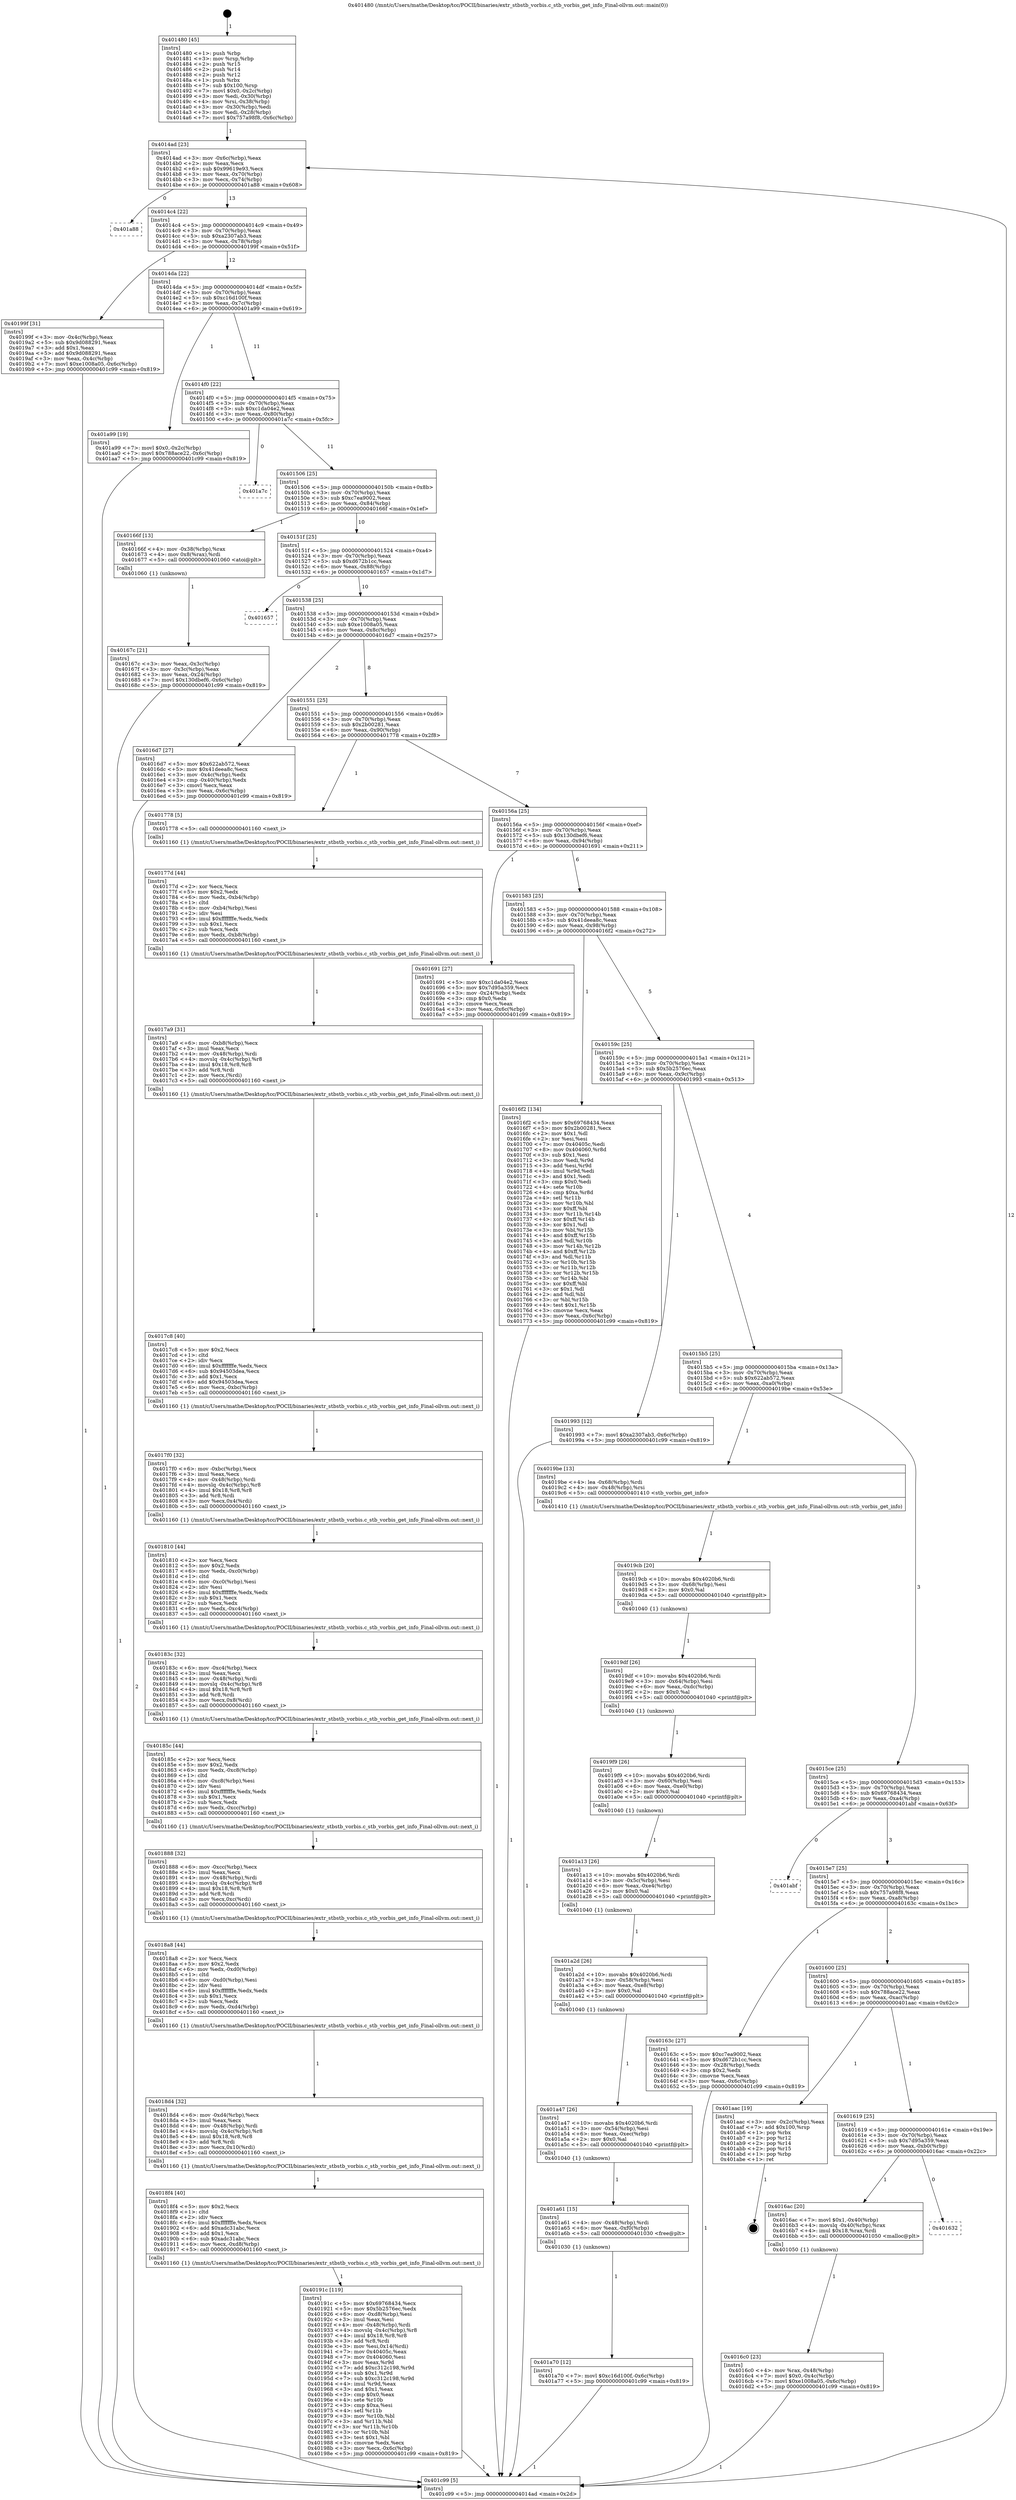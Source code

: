 digraph "0x401480" {
  label = "0x401480 (/mnt/c/Users/mathe/Desktop/tcc/POCII/binaries/extr_stbstb_vorbis.c_stb_vorbis_get_info_Final-ollvm.out::main(0))"
  labelloc = "t"
  node[shape=record]

  Entry [label="",width=0.3,height=0.3,shape=circle,fillcolor=black,style=filled]
  "0x4014ad" [label="{
     0x4014ad [23]\l
     | [instrs]\l
     &nbsp;&nbsp;0x4014ad \<+3\>: mov -0x6c(%rbp),%eax\l
     &nbsp;&nbsp;0x4014b0 \<+2\>: mov %eax,%ecx\l
     &nbsp;&nbsp;0x4014b2 \<+6\>: sub $0x99619e93,%ecx\l
     &nbsp;&nbsp;0x4014b8 \<+3\>: mov %eax,-0x70(%rbp)\l
     &nbsp;&nbsp;0x4014bb \<+3\>: mov %ecx,-0x74(%rbp)\l
     &nbsp;&nbsp;0x4014be \<+6\>: je 0000000000401a88 \<main+0x608\>\l
  }"]
  "0x401a88" [label="{
     0x401a88\l
  }", style=dashed]
  "0x4014c4" [label="{
     0x4014c4 [22]\l
     | [instrs]\l
     &nbsp;&nbsp;0x4014c4 \<+5\>: jmp 00000000004014c9 \<main+0x49\>\l
     &nbsp;&nbsp;0x4014c9 \<+3\>: mov -0x70(%rbp),%eax\l
     &nbsp;&nbsp;0x4014cc \<+5\>: sub $0xa2307ab3,%eax\l
     &nbsp;&nbsp;0x4014d1 \<+3\>: mov %eax,-0x78(%rbp)\l
     &nbsp;&nbsp;0x4014d4 \<+6\>: je 000000000040199f \<main+0x51f\>\l
  }"]
  Exit [label="",width=0.3,height=0.3,shape=circle,fillcolor=black,style=filled,peripheries=2]
  "0x40199f" [label="{
     0x40199f [31]\l
     | [instrs]\l
     &nbsp;&nbsp;0x40199f \<+3\>: mov -0x4c(%rbp),%eax\l
     &nbsp;&nbsp;0x4019a2 \<+5\>: sub $0x9d088291,%eax\l
     &nbsp;&nbsp;0x4019a7 \<+3\>: add $0x1,%eax\l
     &nbsp;&nbsp;0x4019aa \<+5\>: add $0x9d088291,%eax\l
     &nbsp;&nbsp;0x4019af \<+3\>: mov %eax,-0x4c(%rbp)\l
     &nbsp;&nbsp;0x4019b2 \<+7\>: movl $0xe1008a05,-0x6c(%rbp)\l
     &nbsp;&nbsp;0x4019b9 \<+5\>: jmp 0000000000401c99 \<main+0x819\>\l
  }"]
  "0x4014da" [label="{
     0x4014da [22]\l
     | [instrs]\l
     &nbsp;&nbsp;0x4014da \<+5\>: jmp 00000000004014df \<main+0x5f\>\l
     &nbsp;&nbsp;0x4014df \<+3\>: mov -0x70(%rbp),%eax\l
     &nbsp;&nbsp;0x4014e2 \<+5\>: sub $0xc16d100f,%eax\l
     &nbsp;&nbsp;0x4014e7 \<+3\>: mov %eax,-0x7c(%rbp)\l
     &nbsp;&nbsp;0x4014ea \<+6\>: je 0000000000401a99 \<main+0x619\>\l
  }"]
  "0x401a70" [label="{
     0x401a70 [12]\l
     | [instrs]\l
     &nbsp;&nbsp;0x401a70 \<+7\>: movl $0xc16d100f,-0x6c(%rbp)\l
     &nbsp;&nbsp;0x401a77 \<+5\>: jmp 0000000000401c99 \<main+0x819\>\l
  }"]
  "0x401a99" [label="{
     0x401a99 [19]\l
     | [instrs]\l
     &nbsp;&nbsp;0x401a99 \<+7\>: movl $0x0,-0x2c(%rbp)\l
     &nbsp;&nbsp;0x401aa0 \<+7\>: movl $0x788ace22,-0x6c(%rbp)\l
     &nbsp;&nbsp;0x401aa7 \<+5\>: jmp 0000000000401c99 \<main+0x819\>\l
  }"]
  "0x4014f0" [label="{
     0x4014f0 [22]\l
     | [instrs]\l
     &nbsp;&nbsp;0x4014f0 \<+5\>: jmp 00000000004014f5 \<main+0x75\>\l
     &nbsp;&nbsp;0x4014f5 \<+3\>: mov -0x70(%rbp),%eax\l
     &nbsp;&nbsp;0x4014f8 \<+5\>: sub $0xc1da04e2,%eax\l
     &nbsp;&nbsp;0x4014fd \<+3\>: mov %eax,-0x80(%rbp)\l
     &nbsp;&nbsp;0x401500 \<+6\>: je 0000000000401a7c \<main+0x5fc\>\l
  }"]
  "0x401a61" [label="{
     0x401a61 [15]\l
     | [instrs]\l
     &nbsp;&nbsp;0x401a61 \<+4\>: mov -0x48(%rbp),%rdi\l
     &nbsp;&nbsp;0x401a65 \<+6\>: mov %eax,-0xf0(%rbp)\l
     &nbsp;&nbsp;0x401a6b \<+5\>: call 0000000000401030 \<free@plt\>\l
     | [calls]\l
     &nbsp;&nbsp;0x401030 \{1\} (unknown)\l
  }"]
  "0x401a7c" [label="{
     0x401a7c\l
  }", style=dashed]
  "0x401506" [label="{
     0x401506 [25]\l
     | [instrs]\l
     &nbsp;&nbsp;0x401506 \<+5\>: jmp 000000000040150b \<main+0x8b\>\l
     &nbsp;&nbsp;0x40150b \<+3\>: mov -0x70(%rbp),%eax\l
     &nbsp;&nbsp;0x40150e \<+5\>: sub $0xc7ea9002,%eax\l
     &nbsp;&nbsp;0x401513 \<+6\>: mov %eax,-0x84(%rbp)\l
     &nbsp;&nbsp;0x401519 \<+6\>: je 000000000040166f \<main+0x1ef\>\l
  }"]
  "0x401a47" [label="{
     0x401a47 [26]\l
     | [instrs]\l
     &nbsp;&nbsp;0x401a47 \<+10\>: movabs $0x4020b6,%rdi\l
     &nbsp;&nbsp;0x401a51 \<+3\>: mov -0x54(%rbp),%esi\l
     &nbsp;&nbsp;0x401a54 \<+6\>: mov %eax,-0xec(%rbp)\l
     &nbsp;&nbsp;0x401a5a \<+2\>: mov $0x0,%al\l
     &nbsp;&nbsp;0x401a5c \<+5\>: call 0000000000401040 \<printf@plt\>\l
     | [calls]\l
     &nbsp;&nbsp;0x401040 \{1\} (unknown)\l
  }"]
  "0x40166f" [label="{
     0x40166f [13]\l
     | [instrs]\l
     &nbsp;&nbsp;0x40166f \<+4\>: mov -0x38(%rbp),%rax\l
     &nbsp;&nbsp;0x401673 \<+4\>: mov 0x8(%rax),%rdi\l
     &nbsp;&nbsp;0x401677 \<+5\>: call 0000000000401060 \<atoi@plt\>\l
     | [calls]\l
     &nbsp;&nbsp;0x401060 \{1\} (unknown)\l
  }"]
  "0x40151f" [label="{
     0x40151f [25]\l
     | [instrs]\l
     &nbsp;&nbsp;0x40151f \<+5\>: jmp 0000000000401524 \<main+0xa4\>\l
     &nbsp;&nbsp;0x401524 \<+3\>: mov -0x70(%rbp),%eax\l
     &nbsp;&nbsp;0x401527 \<+5\>: sub $0xd672b1cc,%eax\l
     &nbsp;&nbsp;0x40152c \<+6\>: mov %eax,-0x88(%rbp)\l
     &nbsp;&nbsp;0x401532 \<+6\>: je 0000000000401657 \<main+0x1d7\>\l
  }"]
  "0x401a2d" [label="{
     0x401a2d [26]\l
     | [instrs]\l
     &nbsp;&nbsp;0x401a2d \<+10\>: movabs $0x4020b6,%rdi\l
     &nbsp;&nbsp;0x401a37 \<+3\>: mov -0x58(%rbp),%esi\l
     &nbsp;&nbsp;0x401a3a \<+6\>: mov %eax,-0xe8(%rbp)\l
     &nbsp;&nbsp;0x401a40 \<+2\>: mov $0x0,%al\l
     &nbsp;&nbsp;0x401a42 \<+5\>: call 0000000000401040 \<printf@plt\>\l
     | [calls]\l
     &nbsp;&nbsp;0x401040 \{1\} (unknown)\l
  }"]
  "0x401657" [label="{
     0x401657\l
  }", style=dashed]
  "0x401538" [label="{
     0x401538 [25]\l
     | [instrs]\l
     &nbsp;&nbsp;0x401538 \<+5\>: jmp 000000000040153d \<main+0xbd\>\l
     &nbsp;&nbsp;0x40153d \<+3\>: mov -0x70(%rbp),%eax\l
     &nbsp;&nbsp;0x401540 \<+5\>: sub $0xe1008a05,%eax\l
     &nbsp;&nbsp;0x401545 \<+6\>: mov %eax,-0x8c(%rbp)\l
     &nbsp;&nbsp;0x40154b \<+6\>: je 00000000004016d7 \<main+0x257\>\l
  }"]
  "0x401a13" [label="{
     0x401a13 [26]\l
     | [instrs]\l
     &nbsp;&nbsp;0x401a13 \<+10\>: movabs $0x4020b6,%rdi\l
     &nbsp;&nbsp;0x401a1d \<+3\>: mov -0x5c(%rbp),%esi\l
     &nbsp;&nbsp;0x401a20 \<+6\>: mov %eax,-0xe4(%rbp)\l
     &nbsp;&nbsp;0x401a26 \<+2\>: mov $0x0,%al\l
     &nbsp;&nbsp;0x401a28 \<+5\>: call 0000000000401040 \<printf@plt\>\l
     | [calls]\l
     &nbsp;&nbsp;0x401040 \{1\} (unknown)\l
  }"]
  "0x4016d7" [label="{
     0x4016d7 [27]\l
     | [instrs]\l
     &nbsp;&nbsp;0x4016d7 \<+5\>: mov $0x622ab572,%eax\l
     &nbsp;&nbsp;0x4016dc \<+5\>: mov $0x41deea8c,%ecx\l
     &nbsp;&nbsp;0x4016e1 \<+3\>: mov -0x4c(%rbp),%edx\l
     &nbsp;&nbsp;0x4016e4 \<+3\>: cmp -0x40(%rbp),%edx\l
     &nbsp;&nbsp;0x4016e7 \<+3\>: cmovl %ecx,%eax\l
     &nbsp;&nbsp;0x4016ea \<+3\>: mov %eax,-0x6c(%rbp)\l
     &nbsp;&nbsp;0x4016ed \<+5\>: jmp 0000000000401c99 \<main+0x819\>\l
  }"]
  "0x401551" [label="{
     0x401551 [25]\l
     | [instrs]\l
     &nbsp;&nbsp;0x401551 \<+5\>: jmp 0000000000401556 \<main+0xd6\>\l
     &nbsp;&nbsp;0x401556 \<+3\>: mov -0x70(%rbp),%eax\l
     &nbsp;&nbsp;0x401559 \<+5\>: sub $0x2b00281,%eax\l
     &nbsp;&nbsp;0x40155e \<+6\>: mov %eax,-0x90(%rbp)\l
     &nbsp;&nbsp;0x401564 \<+6\>: je 0000000000401778 \<main+0x2f8\>\l
  }"]
  "0x4019f9" [label="{
     0x4019f9 [26]\l
     | [instrs]\l
     &nbsp;&nbsp;0x4019f9 \<+10\>: movabs $0x4020b6,%rdi\l
     &nbsp;&nbsp;0x401a03 \<+3\>: mov -0x60(%rbp),%esi\l
     &nbsp;&nbsp;0x401a06 \<+6\>: mov %eax,-0xe0(%rbp)\l
     &nbsp;&nbsp;0x401a0c \<+2\>: mov $0x0,%al\l
     &nbsp;&nbsp;0x401a0e \<+5\>: call 0000000000401040 \<printf@plt\>\l
     | [calls]\l
     &nbsp;&nbsp;0x401040 \{1\} (unknown)\l
  }"]
  "0x401778" [label="{
     0x401778 [5]\l
     | [instrs]\l
     &nbsp;&nbsp;0x401778 \<+5\>: call 0000000000401160 \<next_i\>\l
     | [calls]\l
     &nbsp;&nbsp;0x401160 \{1\} (/mnt/c/Users/mathe/Desktop/tcc/POCII/binaries/extr_stbstb_vorbis.c_stb_vorbis_get_info_Final-ollvm.out::next_i)\l
  }"]
  "0x40156a" [label="{
     0x40156a [25]\l
     | [instrs]\l
     &nbsp;&nbsp;0x40156a \<+5\>: jmp 000000000040156f \<main+0xef\>\l
     &nbsp;&nbsp;0x40156f \<+3\>: mov -0x70(%rbp),%eax\l
     &nbsp;&nbsp;0x401572 \<+5\>: sub $0x130dbef6,%eax\l
     &nbsp;&nbsp;0x401577 \<+6\>: mov %eax,-0x94(%rbp)\l
     &nbsp;&nbsp;0x40157d \<+6\>: je 0000000000401691 \<main+0x211\>\l
  }"]
  "0x4019df" [label="{
     0x4019df [26]\l
     | [instrs]\l
     &nbsp;&nbsp;0x4019df \<+10\>: movabs $0x4020b6,%rdi\l
     &nbsp;&nbsp;0x4019e9 \<+3\>: mov -0x64(%rbp),%esi\l
     &nbsp;&nbsp;0x4019ec \<+6\>: mov %eax,-0xdc(%rbp)\l
     &nbsp;&nbsp;0x4019f2 \<+2\>: mov $0x0,%al\l
     &nbsp;&nbsp;0x4019f4 \<+5\>: call 0000000000401040 \<printf@plt\>\l
     | [calls]\l
     &nbsp;&nbsp;0x401040 \{1\} (unknown)\l
  }"]
  "0x401691" [label="{
     0x401691 [27]\l
     | [instrs]\l
     &nbsp;&nbsp;0x401691 \<+5\>: mov $0xc1da04e2,%eax\l
     &nbsp;&nbsp;0x401696 \<+5\>: mov $0x7d95a359,%ecx\l
     &nbsp;&nbsp;0x40169b \<+3\>: mov -0x24(%rbp),%edx\l
     &nbsp;&nbsp;0x40169e \<+3\>: cmp $0x0,%edx\l
     &nbsp;&nbsp;0x4016a1 \<+3\>: cmove %ecx,%eax\l
     &nbsp;&nbsp;0x4016a4 \<+3\>: mov %eax,-0x6c(%rbp)\l
     &nbsp;&nbsp;0x4016a7 \<+5\>: jmp 0000000000401c99 \<main+0x819\>\l
  }"]
  "0x401583" [label="{
     0x401583 [25]\l
     | [instrs]\l
     &nbsp;&nbsp;0x401583 \<+5\>: jmp 0000000000401588 \<main+0x108\>\l
     &nbsp;&nbsp;0x401588 \<+3\>: mov -0x70(%rbp),%eax\l
     &nbsp;&nbsp;0x40158b \<+5\>: sub $0x41deea8c,%eax\l
     &nbsp;&nbsp;0x401590 \<+6\>: mov %eax,-0x98(%rbp)\l
     &nbsp;&nbsp;0x401596 \<+6\>: je 00000000004016f2 \<main+0x272\>\l
  }"]
  "0x4019cb" [label="{
     0x4019cb [20]\l
     | [instrs]\l
     &nbsp;&nbsp;0x4019cb \<+10\>: movabs $0x4020b6,%rdi\l
     &nbsp;&nbsp;0x4019d5 \<+3\>: mov -0x68(%rbp),%esi\l
     &nbsp;&nbsp;0x4019d8 \<+2\>: mov $0x0,%al\l
     &nbsp;&nbsp;0x4019da \<+5\>: call 0000000000401040 \<printf@plt\>\l
     | [calls]\l
     &nbsp;&nbsp;0x401040 \{1\} (unknown)\l
  }"]
  "0x4016f2" [label="{
     0x4016f2 [134]\l
     | [instrs]\l
     &nbsp;&nbsp;0x4016f2 \<+5\>: mov $0x69768434,%eax\l
     &nbsp;&nbsp;0x4016f7 \<+5\>: mov $0x2b00281,%ecx\l
     &nbsp;&nbsp;0x4016fc \<+2\>: mov $0x1,%dl\l
     &nbsp;&nbsp;0x4016fe \<+2\>: xor %esi,%esi\l
     &nbsp;&nbsp;0x401700 \<+7\>: mov 0x40405c,%edi\l
     &nbsp;&nbsp;0x401707 \<+8\>: mov 0x404060,%r8d\l
     &nbsp;&nbsp;0x40170f \<+3\>: sub $0x1,%esi\l
     &nbsp;&nbsp;0x401712 \<+3\>: mov %edi,%r9d\l
     &nbsp;&nbsp;0x401715 \<+3\>: add %esi,%r9d\l
     &nbsp;&nbsp;0x401718 \<+4\>: imul %r9d,%edi\l
     &nbsp;&nbsp;0x40171c \<+3\>: and $0x1,%edi\l
     &nbsp;&nbsp;0x40171f \<+3\>: cmp $0x0,%edi\l
     &nbsp;&nbsp;0x401722 \<+4\>: sete %r10b\l
     &nbsp;&nbsp;0x401726 \<+4\>: cmp $0xa,%r8d\l
     &nbsp;&nbsp;0x40172a \<+4\>: setl %r11b\l
     &nbsp;&nbsp;0x40172e \<+3\>: mov %r10b,%bl\l
     &nbsp;&nbsp;0x401731 \<+3\>: xor $0xff,%bl\l
     &nbsp;&nbsp;0x401734 \<+3\>: mov %r11b,%r14b\l
     &nbsp;&nbsp;0x401737 \<+4\>: xor $0xff,%r14b\l
     &nbsp;&nbsp;0x40173b \<+3\>: xor $0x1,%dl\l
     &nbsp;&nbsp;0x40173e \<+3\>: mov %bl,%r15b\l
     &nbsp;&nbsp;0x401741 \<+4\>: and $0xff,%r15b\l
     &nbsp;&nbsp;0x401745 \<+3\>: and %dl,%r10b\l
     &nbsp;&nbsp;0x401748 \<+3\>: mov %r14b,%r12b\l
     &nbsp;&nbsp;0x40174b \<+4\>: and $0xff,%r12b\l
     &nbsp;&nbsp;0x40174f \<+3\>: and %dl,%r11b\l
     &nbsp;&nbsp;0x401752 \<+3\>: or %r10b,%r15b\l
     &nbsp;&nbsp;0x401755 \<+3\>: or %r11b,%r12b\l
     &nbsp;&nbsp;0x401758 \<+3\>: xor %r12b,%r15b\l
     &nbsp;&nbsp;0x40175b \<+3\>: or %r14b,%bl\l
     &nbsp;&nbsp;0x40175e \<+3\>: xor $0xff,%bl\l
     &nbsp;&nbsp;0x401761 \<+3\>: or $0x1,%dl\l
     &nbsp;&nbsp;0x401764 \<+2\>: and %dl,%bl\l
     &nbsp;&nbsp;0x401766 \<+3\>: or %bl,%r15b\l
     &nbsp;&nbsp;0x401769 \<+4\>: test $0x1,%r15b\l
     &nbsp;&nbsp;0x40176d \<+3\>: cmovne %ecx,%eax\l
     &nbsp;&nbsp;0x401770 \<+3\>: mov %eax,-0x6c(%rbp)\l
     &nbsp;&nbsp;0x401773 \<+5\>: jmp 0000000000401c99 \<main+0x819\>\l
  }"]
  "0x40159c" [label="{
     0x40159c [25]\l
     | [instrs]\l
     &nbsp;&nbsp;0x40159c \<+5\>: jmp 00000000004015a1 \<main+0x121\>\l
     &nbsp;&nbsp;0x4015a1 \<+3\>: mov -0x70(%rbp),%eax\l
     &nbsp;&nbsp;0x4015a4 \<+5\>: sub $0x5b2576ec,%eax\l
     &nbsp;&nbsp;0x4015a9 \<+6\>: mov %eax,-0x9c(%rbp)\l
     &nbsp;&nbsp;0x4015af \<+6\>: je 0000000000401993 \<main+0x513\>\l
  }"]
  "0x40191c" [label="{
     0x40191c [119]\l
     | [instrs]\l
     &nbsp;&nbsp;0x40191c \<+5\>: mov $0x69768434,%ecx\l
     &nbsp;&nbsp;0x401921 \<+5\>: mov $0x5b2576ec,%edx\l
     &nbsp;&nbsp;0x401926 \<+6\>: mov -0xd8(%rbp),%esi\l
     &nbsp;&nbsp;0x40192c \<+3\>: imul %eax,%esi\l
     &nbsp;&nbsp;0x40192f \<+4\>: mov -0x48(%rbp),%rdi\l
     &nbsp;&nbsp;0x401933 \<+4\>: movslq -0x4c(%rbp),%r8\l
     &nbsp;&nbsp;0x401937 \<+4\>: imul $0x18,%r8,%r8\l
     &nbsp;&nbsp;0x40193b \<+3\>: add %r8,%rdi\l
     &nbsp;&nbsp;0x40193e \<+3\>: mov %esi,0x14(%rdi)\l
     &nbsp;&nbsp;0x401941 \<+7\>: mov 0x40405c,%eax\l
     &nbsp;&nbsp;0x401948 \<+7\>: mov 0x404060,%esi\l
     &nbsp;&nbsp;0x40194f \<+3\>: mov %eax,%r9d\l
     &nbsp;&nbsp;0x401952 \<+7\>: add $0xc312c198,%r9d\l
     &nbsp;&nbsp;0x401959 \<+4\>: sub $0x1,%r9d\l
     &nbsp;&nbsp;0x40195d \<+7\>: sub $0xc312c198,%r9d\l
     &nbsp;&nbsp;0x401964 \<+4\>: imul %r9d,%eax\l
     &nbsp;&nbsp;0x401968 \<+3\>: and $0x1,%eax\l
     &nbsp;&nbsp;0x40196b \<+3\>: cmp $0x0,%eax\l
     &nbsp;&nbsp;0x40196e \<+4\>: sete %r10b\l
     &nbsp;&nbsp;0x401972 \<+3\>: cmp $0xa,%esi\l
     &nbsp;&nbsp;0x401975 \<+4\>: setl %r11b\l
     &nbsp;&nbsp;0x401979 \<+3\>: mov %r10b,%bl\l
     &nbsp;&nbsp;0x40197c \<+3\>: and %r11b,%bl\l
     &nbsp;&nbsp;0x40197f \<+3\>: xor %r11b,%r10b\l
     &nbsp;&nbsp;0x401982 \<+3\>: or %r10b,%bl\l
     &nbsp;&nbsp;0x401985 \<+3\>: test $0x1,%bl\l
     &nbsp;&nbsp;0x401988 \<+3\>: cmovne %edx,%ecx\l
     &nbsp;&nbsp;0x40198b \<+3\>: mov %ecx,-0x6c(%rbp)\l
     &nbsp;&nbsp;0x40198e \<+5\>: jmp 0000000000401c99 \<main+0x819\>\l
  }"]
  "0x401993" [label="{
     0x401993 [12]\l
     | [instrs]\l
     &nbsp;&nbsp;0x401993 \<+7\>: movl $0xa2307ab3,-0x6c(%rbp)\l
     &nbsp;&nbsp;0x40199a \<+5\>: jmp 0000000000401c99 \<main+0x819\>\l
  }"]
  "0x4015b5" [label="{
     0x4015b5 [25]\l
     | [instrs]\l
     &nbsp;&nbsp;0x4015b5 \<+5\>: jmp 00000000004015ba \<main+0x13a\>\l
     &nbsp;&nbsp;0x4015ba \<+3\>: mov -0x70(%rbp),%eax\l
     &nbsp;&nbsp;0x4015bd \<+5\>: sub $0x622ab572,%eax\l
     &nbsp;&nbsp;0x4015c2 \<+6\>: mov %eax,-0xa0(%rbp)\l
     &nbsp;&nbsp;0x4015c8 \<+6\>: je 00000000004019be \<main+0x53e\>\l
  }"]
  "0x4018f4" [label="{
     0x4018f4 [40]\l
     | [instrs]\l
     &nbsp;&nbsp;0x4018f4 \<+5\>: mov $0x2,%ecx\l
     &nbsp;&nbsp;0x4018f9 \<+1\>: cltd\l
     &nbsp;&nbsp;0x4018fa \<+2\>: idiv %ecx\l
     &nbsp;&nbsp;0x4018fc \<+6\>: imul $0xfffffffe,%edx,%ecx\l
     &nbsp;&nbsp;0x401902 \<+6\>: add $0xadc31abc,%ecx\l
     &nbsp;&nbsp;0x401908 \<+3\>: add $0x1,%ecx\l
     &nbsp;&nbsp;0x40190b \<+6\>: sub $0xadc31abc,%ecx\l
     &nbsp;&nbsp;0x401911 \<+6\>: mov %ecx,-0xd8(%rbp)\l
     &nbsp;&nbsp;0x401917 \<+5\>: call 0000000000401160 \<next_i\>\l
     | [calls]\l
     &nbsp;&nbsp;0x401160 \{1\} (/mnt/c/Users/mathe/Desktop/tcc/POCII/binaries/extr_stbstb_vorbis.c_stb_vorbis_get_info_Final-ollvm.out::next_i)\l
  }"]
  "0x4019be" [label="{
     0x4019be [13]\l
     | [instrs]\l
     &nbsp;&nbsp;0x4019be \<+4\>: lea -0x68(%rbp),%rdi\l
     &nbsp;&nbsp;0x4019c2 \<+4\>: mov -0x48(%rbp),%rsi\l
     &nbsp;&nbsp;0x4019c6 \<+5\>: call 0000000000401410 \<stb_vorbis_get_info\>\l
     | [calls]\l
     &nbsp;&nbsp;0x401410 \{1\} (/mnt/c/Users/mathe/Desktop/tcc/POCII/binaries/extr_stbstb_vorbis.c_stb_vorbis_get_info_Final-ollvm.out::stb_vorbis_get_info)\l
  }"]
  "0x4015ce" [label="{
     0x4015ce [25]\l
     | [instrs]\l
     &nbsp;&nbsp;0x4015ce \<+5\>: jmp 00000000004015d3 \<main+0x153\>\l
     &nbsp;&nbsp;0x4015d3 \<+3\>: mov -0x70(%rbp),%eax\l
     &nbsp;&nbsp;0x4015d6 \<+5\>: sub $0x69768434,%eax\l
     &nbsp;&nbsp;0x4015db \<+6\>: mov %eax,-0xa4(%rbp)\l
     &nbsp;&nbsp;0x4015e1 \<+6\>: je 0000000000401abf \<main+0x63f\>\l
  }"]
  "0x4018d4" [label="{
     0x4018d4 [32]\l
     | [instrs]\l
     &nbsp;&nbsp;0x4018d4 \<+6\>: mov -0xd4(%rbp),%ecx\l
     &nbsp;&nbsp;0x4018da \<+3\>: imul %eax,%ecx\l
     &nbsp;&nbsp;0x4018dd \<+4\>: mov -0x48(%rbp),%rdi\l
     &nbsp;&nbsp;0x4018e1 \<+4\>: movslq -0x4c(%rbp),%r8\l
     &nbsp;&nbsp;0x4018e5 \<+4\>: imul $0x18,%r8,%r8\l
     &nbsp;&nbsp;0x4018e9 \<+3\>: add %r8,%rdi\l
     &nbsp;&nbsp;0x4018ec \<+3\>: mov %ecx,0x10(%rdi)\l
     &nbsp;&nbsp;0x4018ef \<+5\>: call 0000000000401160 \<next_i\>\l
     | [calls]\l
     &nbsp;&nbsp;0x401160 \{1\} (/mnt/c/Users/mathe/Desktop/tcc/POCII/binaries/extr_stbstb_vorbis.c_stb_vorbis_get_info_Final-ollvm.out::next_i)\l
  }"]
  "0x401abf" [label="{
     0x401abf\l
  }", style=dashed]
  "0x4015e7" [label="{
     0x4015e7 [25]\l
     | [instrs]\l
     &nbsp;&nbsp;0x4015e7 \<+5\>: jmp 00000000004015ec \<main+0x16c\>\l
     &nbsp;&nbsp;0x4015ec \<+3\>: mov -0x70(%rbp),%eax\l
     &nbsp;&nbsp;0x4015ef \<+5\>: sub $0x757a98f8,%eax\l
     &nbsp;&nbsp;0x4015f4 \<+6\>: mov %eax,-0xa8(%rbp)\l
     &nbsp;&nbsp;0x4015fa \<+6\>: je 000000000040163c \<main+0x1bc\>\l
  }"]
  "0x4018a8" [label="{
     0x4018a8 [44]\l
     | [instrs]\l
     &nbsp;&nbsp;0x4018a8 \<+2\>: xor %ecx,%ecx\l
     &nbsp;&nbsp;0x4018aa \<+5\>: mov $0x2,%edx\l
     &nbsp;&nbsp;0x4018af \<+6\>: mov %edx,-0xd0(%rbp)\l
     &nbsp;&nbsp;0x4018b5 \<+1\>: cltd\l
     &nbsp;&nbsp;0x4018b6 \<+6\>: mov -0xd0(%rbp),%esi\l
     &nbsp;&nbsp;0x4018bc \<+2\>: idiv %esi\l
     &nbsp;&nbsp;0x4018be \<+6\>: imul $0xfffffffe,%edx,%edx\l
     &nbsp;&nbsp;0x4018c4 \<+3\>: sub $0x1,%ecx\l
     &nbsp;&nbsp;0x4018c7 \<+2\>: sub %ecx,%edx\l
     &nbsp;&nbsp;0x4018c9 \<+6\>: mov %edx,-0xd4(%rbp)\l
     &nbsp;&nbsp;0x4018cf \<+5\>: call 0000000000401160 \<next_i\>\l
     | [calls]\l
     &nbsp;&nbsp;0x401160 \{1\} (/mnt/c/Users/mathe/Desktop/tcc/POCII/binaries/extr_stbstb_vorbis.c_stb_vorbis_get_info_Final-ollvm.out::next_i)\l
  }"]
  "0x40163c" [label="{
     0x40163c [27]\l
     | [instrs]\l
     &nbsp;&nbsp;0x40163c \<+5\>: mov $0xc7ea9002,%eax\l
     &nbsp;&nbsp;0x401641 \<+5\>: mov $0xd672b1cc,%ecx\l
     &nbsp;&nbsp;0x401646 \<+3\>: mov -0x28(%rbp),%edx\l
     &nbsp;&nbsp;0x401649 \<+3\>: cmp $0x2,%edx\l
     &nbsp;&nbsp;0x40164c \<+3\>: cmovne %ecx,%eax\l
     &nbsp;&nbsp;0x40164f \<+3\>: mov %eax,-0x6c(%rbp)\l
     &nbsp;&nbsp;0x401652 \<+5\>: jmp 0000000000401c99 \<main+0x819\>\l
  }"]
  "0x401600" [label="{
     0x401600 [25]\l
     | [instrs]\l
     &nbsp;&nbsp;0x401600 \<+5\>: jmp 0000000000401605 \<main+0x185\>\l
     &nbsp;&nbsp;0x401605 \<+3\>: mov -0x70(%rbp),%eax\l
     &nbsp;&nbsp;0x401608 \<+5\>: sub $0x788ace22,%eax\l
     &nbsp;&nbsp;0x40160d \<+6\>: mov %eax,-0xac(%rbp)\l
     &nbsp;&nbsp;0x401613 \<+6\>: je 0000000000401aac \<main+0x62c\>\l
  }"]
  "0x401c99" [label="{
     0x401c99 [5]\l
     | [instrs]\l
     &nbsp;&nbsp;0x401c99 \<+5\>: jmp 00000000004014ad \<main+0x2d\>\l
  }"]
  "0x401480" [label="{
     0x401480 [45]\l
     | [instrs]\l
     &nbsp;&nbsp;0x401480 \<+1\>: push %rbp\l
     &nbsp;&nbsp;0x401481 \<+3\>: mov %rsp,%rbp\l
     &nbsp;&nbsp;0x401484 \<+2\>: push %r15\l
     &nbsp;&nbsp;0x401486 \<+2\>: push %r14\l
     &nbsp;&nbsp;0x401488 \<+2\>: push %r12\l
     &nbsp;&nbsp;0x40148a \<+1\>: push %rbx\l
     &nbsp;&nbsp;0x40148b \<+7\>: sub $0x100,%rsp\l
     &nbsp;&nbsp;0x401492 \<+7\>: movl $0x0,-0x2c(%rbp)\l
     &nbsp;&nbsp;0x401499 \<+3\>: mov %edi,-0x30(%rbp)\l
     &nbsp;&nbsp;0x40149c \<+4\>: mov %rsi,-0x38(%rbp)\l
     &nbsp;&nbsp;0x4014a0 \<+3\>: mov -0x30(%rbp),%edi\l
     &nbsp;&nbsp;0x4014a3 \<+3\>: mov %edi,-0x28(%rbp)\l
     &nbsp;&nbsp;0x4014a6 \<+7\>: movl $0x757a98f8,-0x6c(%rbp)\l
  }"]
  "0x40167c" [label="{
     0x40167c [21]\l
     | [instrs]\l
     &nbsp;&nbsp;0x40167c \<+3\>: mov %eax,-0x3c(%rbp)\l
     &nbsp;&nbsp;0x40167f \<+3\>: mov -0x3c(%rbp),%eax\l
     &nbsp;&nbsp;0x401682 \<+3\>: mov %eax,-0x24(%rbp)\l
     &nbsp;&nbsp;0x401685 \<+7\>: movl $0x130dbef6,-0x6c(%rbp)\l
     &nbsp;&nbsp;0x40168c \<+5\>: jmp 0000000000401c99 \<main+0x819\>\l
  }"]
  "0x401888" [label="{
     0x401888 [32]\l
     | [instrs]\l
     &nbsp;&nbsp;0x401888 \<+6\>: mov -0xcc(%rbp),%ecx\l
     &nbsp;&nbsp;0x40188e \<+3\>: imul %eax,%ecx\l
     &nbsp;&nbsp;0x401891 \<+4\>: mov -0x48(%rbp),%rdi\l
     &nbsp;&nbsp;0x401895 \<+4\>: movslq -0x4c(%rbp),%r8\l
     &nbsp;&nbsp;0x401899 \<+4\>: imul $0x18,%r8,%r8\l
     &nbsp;&nbsp;0x40189d \<+3\>: add %r8,%rdi\l
     &nbsp;&nbsp;0x4018a0 \<+3\>: mov %ecx,0xc(%rdi)\l
     &nbsp;&nbsp;0x4018a3 \<+5\>: call 0000000000401160 \<next_i\>\l
     | [calls]\l
     &nbsp;&nbsp;0x401160 \{1\} (/mnt/c/Users/mathe/Desktop/tcc/POCII/binaries/extr_stbstb_vorbis.c_stb_vorbis_get_info_Final-ollvm.out::next_i)\l
  }"]
  "0x401aac" [label="{
     0x401aac [19]\l
     | [instrs]\l
     &nbsp;&nbsp;0x401aac \<+3\>: mov -0x2c(%rbp),%eax\l
     &nbsp;&nbsp;0x401aaf \<+7\>: add $0x100,%rsp\l
     &nbsp;&nbsp;0x401ab6 \<+1\>: pop %rbx\l
     &nbsp;&nbsp;0x401ab7 \<+2\>: pop %r12\l
     &nbsp;&nbsp;0x401ab9 \<+2\>: pop %r14\l
     &nbsp;&nbsp;0x401abb \<+2\>: pop %r15\l
     &nbsp;&nbsp;0x401abd \<+1\>: pop %rbp\l
     &nbsp;&nbsp;0x401abe \<+1\>: ret\l
  }"]
  "0x401619" [label="{
     0x401619 [25]\l
     | [instrs]\l
     &nbsp;&nbsp;0x401619 \<+5\>: jmp 000000000040161e \<main+0x19e\>\l
     &nbsp;&nbsp;0x40161e \<+3\>: mov -0x70(%rbp),%eax\l
     &nbsp;&nbsp;0x401621 \<+5\>: sub $0x7d95a359,%eax\l
     &nbsp;&nbsp;0x401626 \<+6\>: mov %eax,-0xb0(%rbp)\l
     &nbsp;&nbsp;0x40162c \<+6\>: je 00000000004016ac \<main+0x22c\>\l
  }"]
  "0x40185c" [label="{
     0x40185c [44]\l
     | [instrs]\l
     &nbsp;&nbsp;0x40185c \<+2\>: xor %ecx,%ecx\l
     &nbsp;&nbsp;0x40185e \<+5\>: mov $0x2,%edx\l
     &nbsp;&nbsp;0x401863 \<+6\>: mov %edx,-0xc8(%rbp)\l
     &nbsp;&nbsp;0x401869 \<+1\>: cltd\l
     &nbsp;&nbsp;0x40186a \<+6\>: mov -0xc8(%rbp),%esi\l
     &nbsp;&nbsp;0x401870 \<+2\>: idiv %esi\l
     &nbsp;&nbsp;0x401872 \<+6\>: imul $0xfffffffe,%edx,%edx\l
     &nbsp;&nbsp;0x401878 \<+3\>: sub $0x1,%ecx\l
     &nbsp;&nbsp;0x40187b \<+2\>: sub %ecx,%edx\l
     &nbsp;&nbsp;0x40187d \<+6\>: mov %edx,-0xcc(%rbp)\l
     &nbsp;&nbsp;0x401883 \<+5\>: call 0000000000401160 \<next_i\>\l
     | [calls]\l
     &nbsp;&nbsp;0x401160 \{1\} (/mnt/c/Users/mathe/Desktop/tcc/POCII/binaries/extr_stbstb_vorbis.c_stb_vorbis_get_info_Final-ollvm.out::next_i)\l
  }"]
  "0x4016ac" [label="{
     0x4016ac [20]\l
     | [instrs]\l
     &nbsp;&nbsp;0x4016ac \<+7\>: movl $0x1,-0x40(%rbp)\l
     &nbsp;&nbsp;0x4016b3 \<+4\>: movslq -0x40(%rbp),%rax\l
     &nbsp;&nbsp;0x4016b7 \<+4\>: imul $0x18,%rax,%rdi\l
     &nbsp;&nbsp;0x4016bb \<+5\>: call 0000000000401050 \<malloc@plt\>\l
     | [calls]\l
     &nbsp;&nbsp;0x401050 \{1\} (unknown)\l
  }"]
  "0x401632" [label="{
     0x401632\l
  }", style=dashed]
  "0x4016c0" [label="{
     0x4016c0 [23]\l
     | [instrs]\l
     &nbsp;&nbsp;0x4016c0 \<+4\>: mov %rax,-0x48(%rbp)\l
     &nbsp;&nbsp;0x4016c4 \<+7\>: movl $0x0,-0x4c(%rbp)\l
     &nbsp;&nbsp;0x4016cb \<+7\>: movl $0xe1008a05,-0x6c(%rbp)\l
     &nbsp;&nbsp;0x4016d2 \<+5\>: jmp 0000000000401c99 \<main+0x819\>\l
  }"]
  "0x40177d" [label="{
     0x40177d [44]\l
     | [instrs]\l
     &nbsp;&nbsp;0x40177d \<+2\>: xor %ecx,%ecx\l
     &nbsp;&nbsp;0x40177f \<+5\>: mov $0x2,%edx\l
     &nbsp;&nbsp;0x401784 \<+6\>: mov %edx,-0xb4(%rbp)\l
     &nbsp;&nbsp;0x40178a \<+1\>: cltd\l
     &nbsp;&nbsp;0x40178b \<+6\>: mov -0xb4(%rbp),%esi\l
     &nbsp;&nbsp;0x401791 \<+2\>: idiv %esi\l
     &nbsp;&nbsp;0x401793 \<+6\>: imul $0xfffffffe,%edx,%edx\l
     &nbsp;&nbsp;0x401799 \<+3\>: sub $0x1,%ecx\l
     &nbsp;&nbsp;0x40179c \<+2\>: sub %ecx,%edx\l
     &nbsp;&nbsp;0x40179e \<+6\>: mov %edx,-0xb8(%rbp)\l
     &nbsp;&nbsp;0x4017a4 \<+5\>: call 0000000000401160 \<next_i\>\l
     | [calls]\l
     &nbsp;&nbsp;0x401160 \{1\} (/mnt/c/Users/mathe/Desktop/tcc/POCII/binaries/extr_stbstb_vorbis.c_stb_vorbis_get_info_Final-ollvm.out::next_i)\l
  }"]
  "0x4017a9" [label="{
     0x4017a9 [31]\l
     | [instrs]\l
     &nbsp;&nbsp;0x4017a9 \<+6\>: mov -0xb8(%rbp),%ecx\l
     &nbsp;&nbsp;0x4017af \<+3\>: imul %eax,%ecx\l
     &nbsp;&nbsp;0x4017b2 \<+4\>: mov -0x48(%rbp),%rdi\l
     &nbsp;&nbsp;0x4017b6 \<+4\>: movslq -0x4c(%rbp),%r8\l
     &nbsp;&nbsp;0x4017ba \<+4\>: imul $0x18,%r8,%r8\l
     &nbsp;&nbsp;0x4017be \<+3\>: add %r8,%rdi\l
     &nbsp;&nbsp;0x4017c1 \<+2\>: mov %ecx,(%rdi)\l
     &nbsp;&nbsp;0x4017c3 \<+5\>: call 0000000000401160 \<next_i\>\l
     | [calls]\l
     &nbsp;&nbsp;0x401160 \{1\} (/mnt/c/Users/mathe/Desktop/tcc/POCII/binaries/extr_stbstb_vorbis.c_stb_vorbis_get_info_Final-ollvm.out::next_i)\l
  }"]
  "0x4017c8" [label="{
     0x4017c8 [40]\l
     | [instrs]\l
     &nbsp;&nbsp;0x4017c8 \<+5\>: mov $0x2,%ecx\l
     &nbsp;&nbsp;0x4017cd \<+1\>: cltd\l
     &nbsp;&nbsp;0x4017ce \<+2\>: idiv %ecx\l
     &nbsp;&nbsp;0x4017d0 \<+6\>: imul $0xfffffffe,%edx,%ecx\l
     &nbsp;&nbsp;0x4017d6 \<+6\>: sub $0x94503dea,%ecx\l
     &nbsp;&nbsp;0x4017dc \<+3\>: add $0x1,%ecx\l
     &nbsp;&nbsp;0x4017df \<+6\>: add $0x94503dea,%ecx\l
     &nbsp;&nbsp;0x4017e5 \<+6\>: mov %ecx,-0xbc(%rbp)\l
     &nbsp;&nbsp;0x4017eb \<+5\>: call 0000000000401160 \<next_i\>\l
     | [calls]\l
     &nbsp;&nbsp;0x401160 \{1\} (/mnt/c/Users/mathe/Desktop/tcc/POCII/binaries/extr_stbstb_vorbis.c_stb_vorbis_get_info_Final-ollvm.out::next_i)\l
  }"]
  "0x4017f0" [label="{
     0x4017f0 [32]\l
     | [instrs]\l
     &nbsp;&nbsp;0x4017f0 \<+6\>: mov -0xbc(%rbp),%ecx\l
     &nbsp;&nbsp;0x4017f6 \<+3\>: imul %eax,%ecx\l
     &nbsp;&nbsp;0x4017f9 \<+4\>: mov -0x48(%rbp),%rdi\l
     &nbsp;&nbsp;0x4017fd \<+4\>: movslq -0x4c(%rbp),%r8\l
     &nbsp;&nbsp;0x401801 \<+4\>: imul $0x18,%r8,%r8\l
     &nbsp;&nbsp;0x401805 \<+3\>: add %r8,%rdi\l
     &nbsp;&nbsp;0x401808 \<+3\>: mov %ecx,0x4(%rdi)\l
     &nbsp;&nbsp;0x40180b \<+5\>: call 0000000000401160 \<next_i\>\l
     | [calls]\l
     &nbsp;&nbsp;0x401160 \{1\} (/mnt/c/Users/mathe/Desktop/tcc/POCII/binaries/extr_stbstb_vorbis.c_stb_vorbis_get_info_Final-ollvm.out::next_i)\l
  }"]
  "0x401810" [label="{
     0x401810 [44]\l
     | [instrs]\l
     &nbsp;&nbsp;0x401810 \<+2\>: xor %ecx,%ecx\l
     &nbsp;&nbsp;0x401812 \<+5\>: mov $0x2,%edx\l
     &nbsp;&nbsp;0x401817 \<+6\>: mov %edx,-0xc0(%rbp)\l
     &nbsp;&nbsp;0x40181d \<+1\>: cltd\l
     &nbsp;&nbsp;0x40181e \<+6\>: mov -0xc0(%rbp),%esi\l
     &nbsp;&nbsp;0x401824 \<+2\>: idiv %esi\l
     &nbsp;&nbsp;0x401826 \<+6\>: imul $0xfffffffe,%edx,%edx\l
     &nbsp;&nbsp;0x40182c \<+3\>: sub $0x1,%ecx\l
     &nbsp;&nbsp;0x40182f \<+2\>: sub %ecx,%edx\l
     &nbsp;&nbsp;0x401831 \<+6\>: mov %edx,-0xc4(%rbp)\l
     &nbsp;&nbsp;0x401837 \<+5\>: call 0000000000401160 \<next_i\>\l
     | [calls]\l
     &nbsp;&nbsp;0x401160 \{1\} (/mnt/c/Users/mathe/Desktop/tcc/POCII/binaries/extr_stbstb_vorbis.c_stb_vorbis_get_info_Final-ollvm.out::next_i)\l
  }"]
  "0x40183c" [label="{
     0x40183c [32]\l
     | [instrs]\l
     &nbsp;&nbsp;0x40183c \<+6\>: mov -0xc4(%rbp),%ecx\l
     &nbsp;&nbsp;0x401842 \<+3\>: imul %eax,%ecx\l
     &nbsp;&nbsp;0x401845 \<+4\>: mov -0x48(%rbp),%rdi\l
     &nbsp;&nbsp;0x401849 \<+4\>: movslq -0x4c(%rbp),%r8\l
     &nbsp;&nbsp;0x40184d \<+4\>: imul $0x18,%r8,%r8\l
     &nbsp;&nbsp;0x401851 \<+3\>: add %r8,%rdi\l
     &nbsp;&nbsp;0x401854 \<+3\>: mov %ecx,0x8(%rdi)\l
     &nbsp;&nbsp;0x401857 \<+5\>: call 0000000000401160 \<next_i\>\l
     | [calls]\l
     &nbsp;&nbsp;0x401160 \{1\} (/mnt/c/Users/mathe/Desktop/tcc/POCII/binaries/extr_stbstb_vorbis.c_stb_vorbis_get_info_Final-ollvm.out::next_i)\l
  }"]
  Entry -> "0x401480" [label=" 1"]
  "0x4014ad" -> "0x401a88" [label=" 0"]
  "0x4014ad" -> "0x4014c4" [label=" 13"]
  "0x401aac" -> Exit [label=" 1"]
  "0x4014c4" -> "0x40199f" [label=" 1"]
  "0x4014c4" -> "0x4014da" [label=" 12"]
  "0x401a99" -> "0x401c99" [label=" 1"]
  "0x4014da" -> "0x401a99" [label=" 1"]
  "0x4014da" -> "0x4014f0" [label=" 11"]
  "0x401a70" -> "0x401c99" [label=" 1"]
  "0x4014f0" -> "0x401a7c" [label=" 0"]
  "0x4014f0" -> "0x401506" [label=" 11"]
  "0x401a61" -> "0x401a70" [label=" 1"]
  "0x401506" -> "0x40166f" [label=" 1"]
  "0x401506" -> "0x40151f" [label=" 10"]
  "0x401a47" -> "0x401a61" [label=" 1"]
  "0x40151f" -> "0x401657" [label=" 0"]
  "0x40151f" -> "0x401538" [label=" 10"]
  "0x401a2d" -> "0x401a47" [label=" 1"]
  "0x401538" -> "0x4016d7" [label=" 2"]
  "0x401538" -> "0x401551" [label=" 8"]
  "0x401a13" -> "0x401a2d" [label=" 1"]
  "0x401551" -> "0x401778" [label=" 1"]
  "0x401551" -> "0x40156a" [label=" 7"]
  "0x4019f9" -> "0x401a13" [label=" 1"]
  "0x40156a" -> "0x401691" [label=" 1"]
  "0x40156a" -> "0x401583" [label=" 6"]
  "0x4019df" -> "0x4019f9" [label=" 1"]
  "0x401583" -> "0x4016f2" [label=" 1"]
  "0x401583" -> "0x40159c" [label=" 5"]
  "0x4019cb" -> "0x4019df" [label=" 1"]
  "0x40159c" -> "0x401993" [label=" 1"]
  "0x40159c" -> "0x4015b5" [label=" 4"]
  "0x4019be" -> "0x4019cb" [label=" 1"]
  "0x4015b5" -> "0x4019be" [label=" 1"]
  "0x4015b5" -> "0x4015ce" [label=" 3"]
  "0x40199f" -> "0x401c99" [label=" 1"]
  "0x4015ce" -> "0x401abf" [label=" 0"]
  "0x4015ce" -> "0x4015e7" [label=" 3"]
  "0x401993" -> "0x401c99" [label=" 1"]
  "0x4015e7" -> "0x40163c" [label=" 1"]
  "0x4015e7" -> "0x401600" [label=" 2"]
  "0x40163c" -> "0x401c99" [label=" 1"]
  "0x401480" -> "0x4014ad" [label=" 1"]
  "0x401c99" -> "0x4014ad" [label=" 12"]
  "0x40166f" -> "0x40167c" [label=" 1"]
  "0x40167c" -> "0x401c99" [label=" 1"]
  "0x401691" -> "0x401c99" [label=" 1"]
  "0x40191c" -> "0x401c99" [label=" 1"]
  "0x401600" -> "0x401aac" [label=" 1"]
  "0x401600" -> "0x401619" [label=" 1"]
  "0x4018f4" -> "0x40191c" [label=" 1"]
  "0x401619" -> "0x4016ac" [label=" 1"]
  "0x401619" -> "0x401632" [label=" 0"]
  "0x4016ac" -> "0x4016c0" [label=" 1"]
  "0x4016c0" -> "0x401c99" [label=" 1"]
  "0x4016d7" -> "0x401c99" [label=" 2"]
  "0x4016f2" -> "0x401c99" [label=" 1"]
  "0x401778" -> "0x40177d" [label=" 1"]
  "0x40177d" -> "0x4017a9" [label=" 1"]
  "0x4017a9" -> "0x4017c8" [label=" 1"]
  "0x4017c8" -> "0x4017f0" [label=" 1"]
  "0x4017f0" -> "0x401810" [label=" 1"]
  "0x401810" -> "0x40183c" [label=" 1"]
  "0x40183c" -> "0x40185c" [label=" 1"]
  "0x40185c" -> "0x401888" [label=" 1"]
  "0x401888" -> "0x4018a8" [label=" 1"]
  "0x4018a8" -> "0x4018d4" [label=" 1"]
  "0x4018d4" -> "0x4018f4" [label=" 1"]
}
